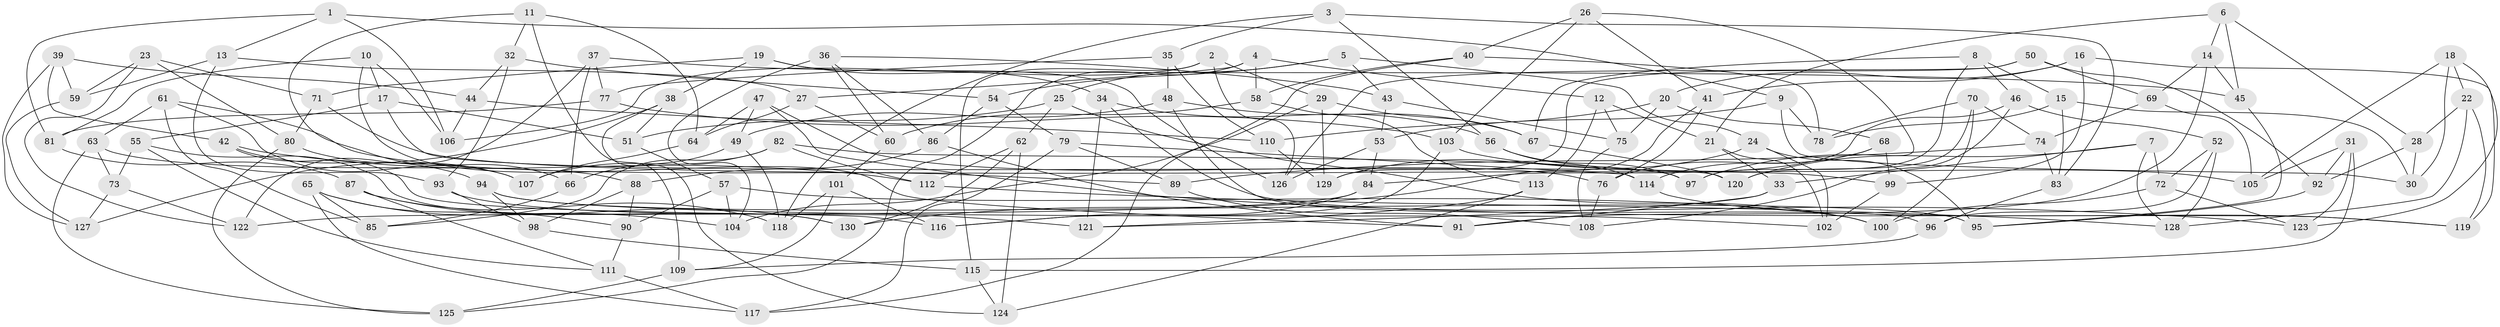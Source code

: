 // coarse degree distribution, {6: 0.524390243902439, 3: 0.012195121951219513, 4: 0.4024390243902439, 5: 0.06097560975609756}
// Generated by graph-tools (version 1.1) at 2025/24/03/03/25 07:24:28]
// undirected, 130 vertices, 260 edges
graph export_dot {
graph [start="1"]
  node [color=gray90,style=filled];
  1;
  2;
  3;
  4;
  5;
  6;
  7;
  8;
  9;
  10;
  11;
  12;
  13;
  14;
  15;
  16;
  17;
  18;
  19;
  20;
  21;
  22;
  23;
  24;
  25;
  26;
  27;
  28;
  29;
  30;
  31;
  32;
  33;
  34;
  35;
  36;
  37;
  38;
  39;
  40;
  41;
  42;
  43;
  44;
  45;
  46;
  47;
  48;
  49;
  50;
  51;
  52;
  53;
  54;
  55;
  56;
  57;
  58;
  59;
  60;
  61;
  62;
  63;
  64;
  65;
  66;
  67;
  68;
  69;
  70;
  71;
  72;
  73;
  74;
  75;
  76;
  77;
  78;
  79;
  80;
  81;
  82;
  83;
  84;
  85;
  86;
  87;
  88;
  89;
  90;
  91;
  92;
  93;
  94;
  95;
  96;
  97;
  98;
  99;
  100;
  101;
  102;
  103;
  104;
  105;
  106;
  107;
  108;
  109;
  110;
  111;
  112;
  113;
  114;
  115;
  116;
  117;
  118;
  119;
  120;
  121;
  122;
  123;
  124;
  125;
  126;
  127;
  128;
  129;
  130;
  1 -- 106;
  1 -- 13;
  1 -- 81;
  1 -- 9;
  2 -- 106;
  2 -- 115;
  2 -- 126;
  2 -- 29;
  3 -- 56;
  3 -- 118;
  3 -- 35;
  3 -- 83;
  4 -- 12;
  4 -- 58;
  4 -- 27;
  4 -- 125;
  5 -- 25;
  5 -- 24;
  5 -- 54;
  5 -- 43;
  6 -- 21;
  6 -- 45;
  6 -- 14;
  6 -- 28;
  7 -- 33;
  7 -- 128;
  7 -- 120;
  7 -- 72;
  8 -- 97;
  8 -- 67;
  8 -- 15;
  8 -- 46;
  9 -- 78;
  9 -- 30;
  9 -- 53;
  10 -- 17;
  10 -- 106;
  10 -- 81;
  10 -- 91;
  11 -- 32;
  11 -- 66;
  11 -- 109;
  11 -- 64;
  12 -- 113;
  12 -- 75;
  12 -- 21;
  13 -- 59;
  13 -- 27;
  13 -- 93;
  14 -- 45;
  14 -- 91;
  14 -- 69;
  15 -- 78;
  15 -- 83;
  15 -- 30;
  16 -- 99;
  16 -- 41;
  16 -- 119;
  16 -- 20;
  17 -- 120;
  17 -- 51;
  17 -- 55;
  18 -- 22;
  18 -- 105;
  18 -- 30;
  18 -- 123;
  19 -- 34;
  19 -- 71;
  19 -- 126;
  19 -- 38;
  20 -- 68;
  20 -- 75;
  20 -- 110;
  21 -- 33;
  21 -- 102;
  22 -- 28;
  22 -- 119;
  22 -- 128;
  23 -- 59;
  23 -- 80;
  23 -- 71;
  23 -- 122;
  24 -- 129;
  24 -- 102;
  24 -- 95;
  25 -- 51;
  25 -- 62;
  25 -- 100;
  26 -- 40;
  26 -- 103;
  26 -- 97;
  26 -- 41;
  27 -- 60;
  27 -- 64;
  28 -- 30;
  28 -- 92;
  29 -- 117;
  29 -- 67;
  29 -- 129;
  31 -- 115;
  31 -- 123;
  31 -- 105;
  31 -- 92;
  32 -- 54;
  32 -- 44;
  32 -- 93;
  33 -- 121;
  33 -- 91;
  34 -- 121;
  34 -- 119;
  34 -- 56;
  35 -- 110;
  35 -- 77;
  35 -- 48;
  36 -- 60;
  36 -- 104;
  36 -- 43;
  36 -- 86;
  37 -- 45;
  37 -- 77;
  37 -- 122;
  37 -- 66;
  38 -- 51;
  38 -- 124;
  38 -- 127;
  39 -- 59;
  39 -- 44;
  39 -- 127;
  39 -- 42;
  40 -- 78;
  40 -- 58;
  40 -- 104;
  41 -- 130;
  41 -- 76;
  42 -- 94;
  42 -- 116;
  42 -- 112;
  43 -- 53;
  43 -- 75;
  44 -- 110;
  44 -- 106;
  45 -- 95;
  46 -- 84;
  46 -- 108;
  46 -- 52;
  47 -- 76;
  47 -- 64;
  47 -- 123;
  47 -- 49;
  48 -- 96;
  48 -- 49;
  48 -- 67;
  49 -- 66;
  49 -- 118;
  50 -- 126;
  50 -- 92;
  50 -- 129;
  50 -- 69;
  51 -- 57;
  52 -- 72;
  52 -- 96;
  52 -- 128;
  53 -- 84;
  53 -- 126;
  54 -- 79;
  54 -- 86;
  55 -- 111;
  55 -- 130;
  55 -- 73;
  56 -- 114;
  56 -- 97;
  57 -- 100;
  57 -- 104;
  57 -- 90;
  58 -- 113;
  58 -- 60;
  59 -- 127;
  60 -- 101;
  61 -- 107;
  61 -- 89;
  61 -- 85;
  61 -- 63;
  62 -- 112;
  62 -- 124;
  62 -- 130;
  63 -- 88;
  63 -- 125;
  63 -- 73;
  64 -- 107;
  65 -- 104;
  65 -- 90;
  65 -- 117;
  65 -- 85;
  66 -- 85;
  67 -- 120;
  68 -- 99;
  68 -- 114;
  68 -- 76;
  69 -- 105;
  69 -- 74;
  70 -- 100;
  70 -- 78;
  70 -- 120;
  70 -- 74;
  71 -- 99;
  71 -- 80;
  72 -- 100;
  72 -- 123;
  73 -- 127;
  73 -- 122;
  74 -- 83;
  74 -- 89;
  75 -- 108;
  76 -- 108;
  77 -- 103;
  77 -- 81;
  79 -- 114;
  79 -- 89;
  79 -- 117;
  80 -- 125;
  80 -- 107;
  81 -- 87;
  82 -- 107;
  82 -- 97;
  82 -- 112;
  82 -- 85;
  83 -- 96;
  84 -- 122;
  84 -- 116;
  86 -- 88;
  86 -- 91;
  87 -- 111;
  87 -- 118;
  87 -- 130;
  88 -- 90;
  88 -- 98;
  89 -- 108;
  90 -- 111;
  92 -- 95;
  93 -- 121;
  93 -- 98;
  94 -- 98;
  94 -- 95;
  94 -- 102;
  96 -- 109;
  98 -- 115;
  99 -- 102;
  101 -- 109;
  101 -- 118;
  101 -- 116;
  103 -- 116;
  103 -- 105;
  109 -- 125;
  110 -- 129;
  111 -- 117;
  112 -- 128;
  113 -- 124;
  113 -- 121;
  114 -- 119;
  115 -- 124;
}
